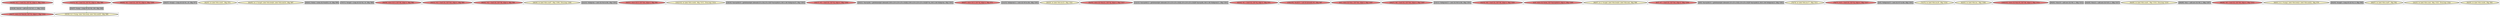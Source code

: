 
digraph G {



node885->node887 [style=dotted,color=forestgreen,label="T",fontcolor=forestgreen ]
node878->node886 [style=dotted,color=forestgreen,label="T",fontcolor=forestgreen ]
node872->node878 [style=dotted,color=forestgreen,label="T",fontcolor=forestgreen ]
node887->node889 [style=dotted,color=forestgreen,label="T",fontcolor=forestgreen ]


subgraph cluster51 {


node888 [penwidth=3.0,fontsize=20,fillcolor=lightcoral,label="[68/69]  %4 = load i32, i32* %i, align 4, !dbg !1000",shape=ellipse,style=filled ]



}

subgraph cluster50 {


node887 [penwidth=3.0,fontsize=20,fillcolor=grey,label="[35/38]  %inc24 = add nsw i32 %11, 1, !dbg !1022",shape=rectangle,style=filled ]



}

subgraph cluster49 {


node886 [penwidth=3.0,fontsize=20,fillcolor=lemonchiffon,label="[55/56]  br i1 %cmp, label %for.body, label %for.end25, !dbg !969",shape=ellipse,style=filled ]



}

subgraph cluster45 {


node882 [penwidth=3.0,fontsize=20,fillcolor=grey,label="[46/47]  %cmp2 = icmp slt i32 %1, 10, !dbg !977",shape=rectangle,style=filled ]



}

subgraph cluster41 {


node878 [penwidth=3.0,fontsize=20,fillcolor=grey,label="[54/57]  %cmp = icmp slt i32 %0, 100, !dbg !968",shape=rectangle,style=filled ]



}

subgraph cluster39 {


node876 [penwidth=3.0,fontsize=20,fillcolor=lemonchiffon,label="[62/63]  br label %for.cond1, !dbg !974",shape=ellipse,style=filled ]



}

subgraph cluster38 {


node875 [penwidth=3.0,fontsize=20,fillcolor=lemonchiffon,label="[64/65]  br i1 %cmp5, label %for.body6, label %for.end19, !dbg !987",shape=ellipse,style=filled ]



}

subgraph cluster46 {


node883 [penwidth=3.0,fontsize=20,fillcolor=grey,label="[40/41]  %rem = srem i32 %call10, 10, !dbg !999",shape=rectangle,style=filled ]



}

subgraph cluster37 {


node874 [penwidth=3.0,fontsize=20,fillcolor=grey,label="[70/71]  %cmp5 = icmp slt i32 %2, 10, !dbg !986",shape=rectangle,style=filled ]



}

subgraph cluster36 {


node873 [penwidth=3.0,fontsize=20,fillcolor=lightcoral,label="[58/59]  store i32 0, i32* %k, align 4, !dbg !982",shape=ellipse,style=filled ]



}

subgraph cluster15 {


node852 [penwidth=3.0,fontsize=20,fillcolor=lightcoral,label="[30/31]  %3 = load i32, i32* %m, align 4, !dbg !993",shape=ellipse,style=filled ]



}

subgraph cluster40 {


node877 [penwidth=3.0,fontsize=20,fillcolor=lightcoral,label="[60/61]  %2 = load i32, i32* %k, align 4, !dbg !984",shape=ellipse,style=filled ]



}

subgraph cluster35 {


node872 [penwidth=3.0,fontsize=20,fillcolor=lightcoral,label="[72/73]  %0 = load i32, i32* %i, align 4, !dbg !966",shape=ellipse,style=filled ]



}

subgraph cluster42 {


node879 [penwidth=3.0,fontsize=20,fillcolor=lemonchiffon,label="[48/49]  br label %for.cond7, !dbg !1008, !llvm.loop !1009",shape=ellipse,style=filled ]



}

subgraph cluster11 {


node848 [penwidth=3.0,fontsize=20,fillcolor=grey,label="[22/23]  %idxprom = sext i32 %4 to i64, !dbg !1001",shape=rectangle,style=filled ]



}

subgraph cluster43 {


node880 [penwidth=3.0,fontsize=20,fillcolor=lightcoral,label="[50/51]  store i32 0, i32* %m, align 4, !dbg !991",shape=ellipse,style=filled ]



}

subgraph cluster19 {


node856 [penwidth=3.0,fontsize=20,fillcolor=lemonchiffon,label="[102/103]  br label %for.cond4, !dbg !1013, !llvm.loop !1014",shape=ellipse,style=filled ]



}

subgraph cluster9 {


node846 [penwidth=3.0,fontsize=20,fillcolor=grey,label="[18/19]  %arrayidx16 = getelementptr inbounds [5 x i32], [5 x i32]* %arrayidx14, i64 0, i64 %idxprom15, !dbg !1001",shape=rectangle,style=filled ]



}

subgraph cluster52 {


node889 [penwidth=3.0,fontsize=20,fillcolor=lightcoral,label="[36/37]  store i32 %inc24, i32* %i, align 4, !dbg !1022",shape=ellipse,style=filled ]



}

subgraph cluster8 {


node845 [penwidth=3.0,fontsize=20,fillcolor=lightcoral,label="[16/17]  %5 = load i32, i32* %j, align 4, !dbg !1002",shape=ellipse,style=filled ]



}

subgraph cluster10 {


node847 [penwidth=3.0,fontsize=20,fillcolor=grey,label="[20/21]  %arrayidx = getelementptr inbounds [100 x [10 x [10 x [5 x i32]]]], [100 x [10 x [10 x [5 x i32]]]]* %a, i64 0, i64 %idxprom, !dbg !1001",shape=rectangle,style=filled ]



}

subgraph cluster23 {


node860 [penwidth=3.0,fontsize=20,fillcolor=lightcoral,label="[66/67]  store i32 0, i32* %j, align 4, !dbg !973",shape=ellipse,style=filled ]



}

subgraph cluster7 {


node844 [penwidth=3.0,fontsize=20,fillcolor=grey,label="[14/15]  %idxprom11 = sext i32 %5 to i64, !dbg !1001",shape=rectangle,style=filled ]



}

subgraph cluster14 {


node851 [penwidth=3.0,fontsize=20,fillcolor=lemonchiffon,label="[28/29]  br label %for.inc23, !dbg !1021",shape=ellipse,style=filled ]



}

subgraph cluster44 {


node881 [penwidth=3.0,fontsize=20,fillcolor=lightcoral,label="[52/53]  store i32 %inc21, i32* %j, align 4, !dbg !1017",shape=ellipse,style=filled ]



}

subgraph cluster6 {


node843 [penwidth=3.0,fontsize=20,fillcolor=grey,label="[12/13]  %arrayidx12 = getelementptr inbounds [10 x [10 x [5 x i32]]], [10 x [10 x [5 x i32]]]* %arrayidx, i64 0, i64 %idxprom11, !dbg !1001",shape=rectangle,style=filled ]



}

subgraph cluster30 {


node867 [penwidth=3.0,fontsize=20,fillcolor=lightcoral,label="[42/43]  %1 = load i32, i32* %j, align 4, !dbg !975",shape=ellipse,style=filled ]



}

subgraph cluster31 {


node868 [penwidth=3.0,fontsize=20,fillcolor=lightcoral,label="[104/105]  %call10 = call i32 @rand() #3, !dbg !997",shape=ellipse,style=filled ]



}

subgraph cluster0 {


node837 [penwidth=3.0,fontsize=20,fillcolor=lightcoral,label="[0/1]  store i32 %inc, i32* %m, align 4, !dbg !1007",shape=ellipse,style=filled ]



}

subgraph cluster13 {


node850 [penwidth=3.0,fontsize=20,fillcolor=lightcoral,label="[26/27]  %8 = load i32, i32* %m, align 4, !dbg !1007",shape=ellipse,style=filled ]



}

subgraph cluster5 {


node842 [penwidth=3.0,fontsize=20,fillcolor=grey,label="[10/11]  %idxprom13 = sext i32 %6 to i64, !dbg !1001",shape=rectangle,style=filled ]



}

subgraph cluster47 {


node884 [penwidth=3.0,fontsize=20,fillcolor=lightcoral,label="[32/33]  %6 = load i32, i32* %k, align 4, !dbg !1003",shape=ellipse,style=filled ]



}

subgraph cluster1 {


node838 [penwidth=3.0,fontsize=20,fillcolor=lightcoral,label="[2/3]  store i32 %rem, i32* %arrayidx16, align 4, !dbg !1005",shape=ellipse,style=filled ]



}

subgraph cluster32 {


node869 [penwidth=3.0,fontsize=20,fillcolor=lemonchiffon,label="[96/97]  br i1 %cmp8, label %for.body9, label %for.end, !dbg !996",shape=ellipse,style=filled ]



}

subgraph cluster3 {


node840 [penwidth=3.0,fontsize=20,fillcolor=lightcoral,label="[6/7]  %7 = load i32, i32* %m, align 4, !dbg !1004",shape=ellipse,style=filled ]



}

subgraph cluster48 {


node885 [penwidth=3.0,fontsize=20,fillcolor=lightcoral,label="[34/39]  %11 = load i32, i32* %i, align 4, !dbg !1022",shape=ellipse,style=filled ]



}

subgraph cluster4 {


node841 [penwidth=3.0,fontsize=20,fillcolor=grey,label="[8/9]  %arrayidx14 = getelementptr inbounds [10 x [5 x i32]], [10 x [5 x i32]]* %arrayidx12, i64 0, i64 %idxprom13, !dbg !1001",shape=rectangle,style=filled ]



}

subgraph cluster17 {


node854 [penwidth=3.0,fontsize=20,fillcolor=lemonchiffon,label="[78/79]  br label %for.inc17, !dbg !1011",shape=ellipse,style=filled ]



}

subgraph cluster16 {


node853 [penwidth=3.0,fontsize=20,fillcolor=lightcoral,label="[76/77]  %10 = load i32, i32* %j, align 4, !dbg !1017",shape=ellipse,style=filled ]



}

subgraph cluster2 {


node839 [penwidth=3.0,fontsize=20,fillcolor=grey,label="[4/5]  %idxprom15 = sext i32 %7 to i64, !dbg !1001",shape=rectangle,style=filled ]



}

subgraph cluster34 {


node871 [penwidth=3.0,fontsize=20,fillcolor=lemonchiffon,label="[74/75]  br label %for.inc20, !dbg !1016",shape=ellipse,style=filled ]



}

subgraph cluster22 {


node859 [penwidth=3.0,fontsize=20,fillcolor=lemonchiffon,label="[82/83]  br label %for.inc, !dbg !1006",shape=ellipse,style=filled ]



}

subgraph cluster25 {


node862 [penwidth=3.0,fontsize=20,fillcolor=lightcoral,label="[100/101]  store i32 %inc18, i32* %k, align 4, !dbg !1012",shape=ellipse,style=filled ]



}

subgraph cluster18 {


node855 [penwidth=3.0,fontsize=20,fillcolor=grey,label="[80/81]  %inc18 = add nsw i32 %9, 1, !dbg !1012",shape=rectangle,style=filled ]



}

subgraph cluster29 {


node866 [penwidth=3.0,fontsize=20,fillcolor=grey,label="[44/45]  %inc21 = add nsw i32 %10, 1, !dbg !1017",shape=rectangle,style=filled ]



}

subgraph cluster20 {


node857 [penwidth=3.0,fontsize=20,fillcolor=lemonchiffon,label="[84/85]  br label %for.cond1, !dbg !1018, !llvm.loop !1019",shape=ellipse,style=filled ]



}

subgraph cluster26 {


node863 [penwidth=3.0,fontsize=20,fillcolor=grey,label="[88/89]  %inc = add nsw i32 %8, 1, !dbg !1007",shape=rectangle,style=filled ]



}

subgraph cluster24 {


node861 [penwidth=3.0,fontsize=20,fillcolor=lightcoral,label="[98/99]  %9 = load i32, i32* %k, align 4, !dbg !1012",shape=ellipse,style=filled ]



}

subgraph cluster28 {


node865 [penwidth=3.0,fontsize=20,fillcolor=lemonchiffon,label="[90/91]  br i1 %cmp2, label %for.body3, label %for.end22, !dbg !978",shape=ellipse,style=filled ]



}

subgraph cluster27 {


node864 [penwidth=3.0,fontsize=20,fillcolor=grey,label="[92/93]  %cmp8 = icmp slt i32 %3, 5, !dbg !995",shape=rectangle,style=filled ]



}

subgraph cluster21 {


node858 [penwidth=3.0,fontsize=20,fillcolor=lemonchiffon,label="[86/87]  br label %for.cond7, !dbg !992",shape=ellipse,style=filled ]



}

subgraph cluster12 {


node849 [penwidth=3.0,fontsize=20,fillcolor=lemonchiffon,label="[24/25]  br label %for.cond, !dbg !1023, !llvm.loop !1024",shape=ellipse,style=filled ]



}

subgraph cluster33 {


node870 [penwidth=3.0,fontsize=20,fillcolor=lemonchiffon,label="[94/95]  br label %for.cond4, !dbg !983",shape=ellipse,style=filled ]



}

}
